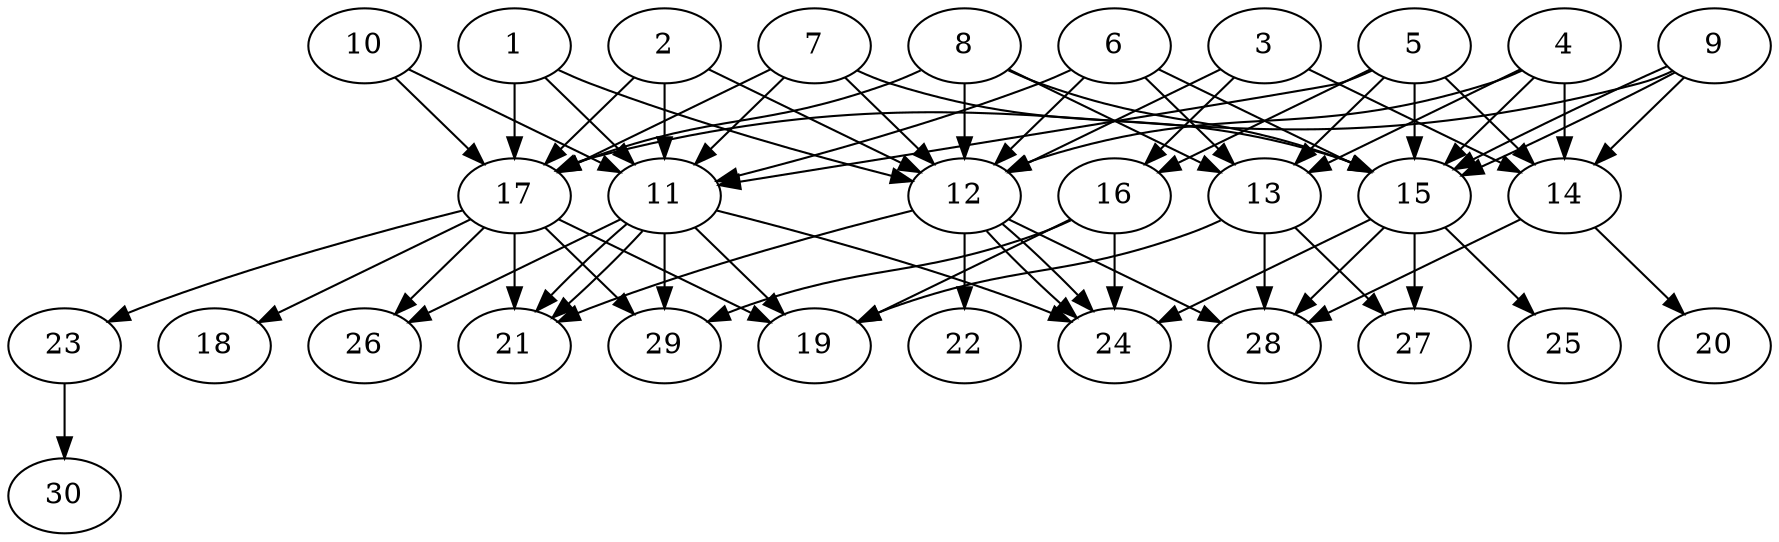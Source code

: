 // DAG automatically generated by daggen at Thu Oct  3 14:04:18 2019
// ./daggen --dot -n 30 --ccr 0.4 --fat 0.7 --regular 0.7 --density 0.7 --mindata 5242880 --maxdata 52428800 
digraph G {
  1 [size="80471040", alpha="0.17", expect_size="32188416"] 
  1 -> 11 [size ="32188416"]
  1 -> 12 [size ="32188416"]
  1 -> 17 [size ="32188416"]
  2 [size="78822400", alpha="0.09", expect_size="31528960"] 
  2 -> 11 [size ="31528960"]
  2 -> 12 [size ="31528960"]
  2 -> 17 [size ="31528960"]
  3 [size="52172800", alpha="0.11", expect_size="20869120"] 
  3 -> 12 [size ="20869120"]
  3 -> 14 [size ="20869120"]
  3 -> 16 [size ="20869120"]
  4 [size="37076480", alpha="0.09", expect_size="14830592"] 
  4 -> 12 [size ="14830592"]
  4 -> 13 [size ="14830592"]
  4 -> 14 [size ="14830592"]
  4 -> 15 [size ="14830592"]
  5 [size="78553600", alpha="0.12", expect_size="31421440"] 
  5 -> 11 [size ="31421440"]
  5 -> 13 [size ="31421440"]
  5 -> 14 [size ="31421440"]
  5 -> 15 [size ="31421440"]
  5 -> 16 [size ="31421440"]
  6 [size="48460800", alpha="0.06", expect_size="19384320"] 
  6 -> 11 [size ="19384320"]
  6 -> 12 [size ="19384320"]
  6 -> 13 [size ="19384320"]
  6 -> 15 [size ="19384320"]
  7 [size="111861760", alpha="0.14", expect_size="44744704"] 
  7 -> 11 [size ="44744704"]
  7 -> 12 [size ="44744704"]
  7 -> 15 [size ="44744704"]
  7 -> 17 [size ="44744704"]
  8 [size="106867200", alpha="0.16", expect_size="42746880"] 
  8 -> 12 [size ="42746880"]
  8 -> 13 [size ="42746880"]
  8 -> 15 [size ="42746880"]
  8 -> 17 [size ="42746880"]
  9 [size="128081920", alpha="0.14", expect_size="51232768"] 
  9 -> 14 [size ="51232768"]
  9 -> 15 [size ="51232768"]
  9 -> 15 [size ="51232768"]
  9 -> 17 [size ="51232768"]
  10 [size="87285760", alpha="0.12", expect_size="34914304"] 
  10 -> 11 [size ="34914304"]
  10 -> 17 [size ="34914304"]
  11 [size="122160640", alpha="0.08", expect_size="48864256"] 
  11 -> 19 [size ="48864256"]
  11 -> 21 [size ="48864256"]
  11 -> 21 [size ="48864256"]
  11 -> 24 [size ="48864256"]
  11 -> 26 [size ="48864256"]
  11 -> 29 [size ="48864256"]
  12 [size="105264640", alpha="0.03", expect_size="42105856"] 
  12 -> 21 [size ="42105856"]
  12 -> 22 [size ="42105856"]
  12 -> 24 [size ="42105856"]
  12 -> 24 [size ="42105856"]
  12 -> 28 [size ="42105856"]
  13 [size="41249280", alpha="0.06", expect_size="16499712"] 
  13 -> 19 [size ="16499712"]
  13 -> 27 [size ="16499712"]
  13 -> 28 [size ="16499712"]
  14 [size="104583680", alpha="0.06", expect_size="41833472"] 
  14 -> 20 [size ="41833472"]
  14 -> 28 [size ="41833472"]
  15 [size="38484480", alpha="0.02", expect_size="15393792"] 
  15 -> 24 [size ="15393792"]
  15 -> 25 [size ="15393792"]
  15 -> 27 [size ="15393792"]
  15 -> 28 [size ="15393792"]
  16 [size="107435520", alpha="0.08", expect_size="42974208"] 
  16 -> 19 [size ="42974208"]
  16 -> 24 [size ="42974208"]
  16 -> 29 [size ="42974208"]
  17 [size="23854080", alpha="0.19", expect_size="9541632"] 
  17 -> 18 [size ="9541632"]
  17 -> 19 [size ="9541632"]
  17 -> 21 [size ="9541632"]
  17 -> 23 [size ="9541632"]
  17 -> 26 [size ="9541632"]
  17 -> 29 [size ="9541632"]
  18 [size="105451520", alpha="0.09", expect_size="42180608"] 
  19 [size="79203840", alpha="0.02", expect_size="31681536"] 
  20 [size="46737920", alpha="0.16", expect_size="18695168"] 
  21 [size="118937600", alpha="0.02", expect_size="47575040"] 
  22 [size="50365440", alpha="0.19", expect_size="20146176"] 
  23 [size="68211200", alpha="0.02", expect_size="27284480"] 
  23 -> 30 [size ="27284480"]
  24 [size="101480960", alpha="0.10", expect_size="40592384"] 
  25 [size="19274240", alpha="0.08", expect_size="7709696"] 
  26 [size="32865280", alpha="0.13", expect_size="13146112"] 
  27 [size="82534400", alpha="0.14", expect_size="33013760"] 
  28 [size="75968000", alpha="0.12", expect_size="30387200"] 
  29 [size="126533120", alpha="0.08", expect_size="50613248"] 
  30 [size="19046400", alpha="0.18", expect_size="7618560"] 
}

